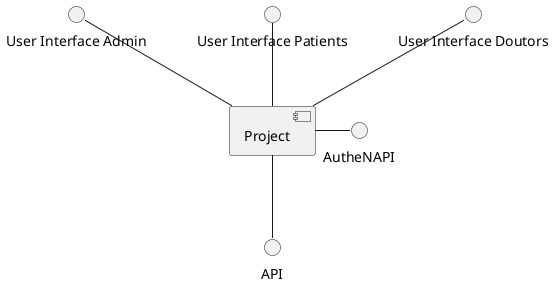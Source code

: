 @startuml


interface "User Interface Admin" as UIA
interface "User Interface Patients" as UIP
interface "User Interface Doutors" as UID
interface "API" as API
interface "AutheNAPI" as AutheNAPI

UID -- [Project]
UIP -- [Project]
UIA -- [Project]
[Project] -- API

[Project] - AutheNAPI

@enduml



